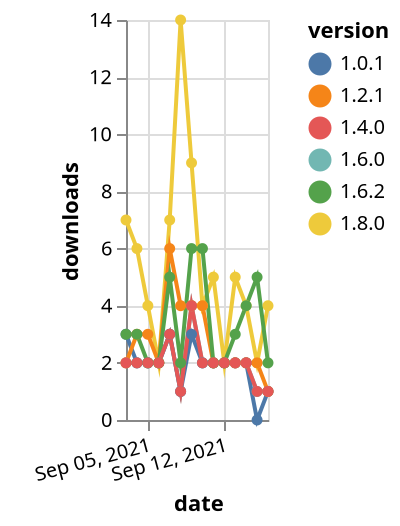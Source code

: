 {"$schema": "https://vega.github.io/schema/vega-lite/v5.json", "description": "A simple bar chart with embedded data.", "data": {"values": [{"date": "2021-09-03", "total": 1061, "delta": 2, "version": "1.6.0"}, {"date": "2021-09-04", "total": 1063, "delta": 2, "version": "1.6.0"}, {"date": "2021-09-05", "total": 1065, "delta": 2, "version": "1.6.0"}, {"date": "2021-09-06", "total": 1067, "delta": 2, "version": "1.6.0"}, {"date": "2021-09-07", "total": 1070, "delta": 3, "version": "1.6.0"}, {"date": "2021-09-08", "total": 1071, "delta": 1, "version": "1.6.0"}, {"date": "2021-09-09", "total": 1075, "delta": 4, "version": "1.6.0"}, {"date": "2021-09-10", "total": 1077, "delta": 2, "version": "1.6.0"}, {"date": "2021-09-11", "total": 1079, "delta": 2, "version": "1.6.0"}, {"date": "2021-09-12", "total": 1081, "delta": 2, "version": "1.6.0"}, {"date": "2021-09-13", "total": 1083, "delta": 2, "version": "1.6.0"}, {"date": "2021-09-14", "total": 1085, "delta": 2, "version": "1.6.0"}, {"date": "2021-09-15", "total": 1086, "delta": 1, "version": "1.6.0"}, {"date": "2021-09-16", "total": 1087, "delta": 1, "version": "1.6.0"}, {"date": "2021-09-03", "total": 378, "delta": 7, "version": "1.8.0"}, {"date": "2021-09-04", "total": 384, "delta": 6, "version": "1.8.0"}, {"date": "2021-09-05", "total": 388, "delta": 4, "version": "1.8.0"}, {"date": "2021-09-06", "total": 390, "delta": 2, "version": "1.8.0"}, {"date": "2021-09-07", "total": 397, "delta": 7, "version": "1.8.0"}, {"date": "2021-09-08", "total": 411, "delta": 14, "version": "1.8.0"}, {"date": "2021-09-09", "total": 420, "delta": 9, "version": "1.8.0"}, {"date": "2021-09-10", "total": 424, "delta": 4, "version": "1.8.0"}, {"date": "2021-09-11", "total": 429, "delta": 5, "version": "1.8.0"}, {"date": "2021-09-12", "total": 431, "delta": 2, "version": "1.8.0"}, {"date": "2021-09-13", "total": 436, "delta": 5, "version": "1.8.0"}, {"date": "2021-09-14", "total": 440, "delta": 4, "version": "1.8.0"}, {"date": "2021-09-15", "total": 442, "delta": 2, "version": "1.8.0"}, {"date": "2021-09-16", "total": 446, "delta": 4, "version": "1.8.0"}, {"date": "2021-09-03", "total": 1794, "delta": 3, "version": "1.0.1"}, {"date": "2021-09-04", "total": 1796, "delta": 2, "version": "1.0.1"}, {"date": "2021-09-05", "total": 1798, "delta": 2, "version": "1.0.1"}, {"date": "2021-09-06", "total": 1800, "delta": 2, "version": "1.0.1"}, {"date": "2021-09-07", "total": 1803, "delta": 3, "version": "1.0.1"}, {"date": "2021-09-08", "total": 1804, "delta": 1, "version": "1.0.1"}, {"date": "2021-09-09", "total": 1807, "delta": 3, "version": "1.0.1"}, {"date": "2021-09-10", "total": 1809, "delta": 2, "version": "1.0.1"}, {"date": "2021-09-11", "total": 1811, "delta": 2, "version": "1.0.1"}, {"date": "2021-09-12", "total": 1813, "delta": 2, "version": "1.0.1"}, {"date": "2021-09-13", "total": 1815, "delta": 2, "version": "1.0.1"}, {"date": "2021-09-14", "total": 1817, "delta": 2, "version": "1.0.1"}, {"date": "2021-09-15", "total": 1817, "delta": 0, "version": "1.0.1"}, {"date": "2021-09-16", "total": 1818, "delta": 1, "version": "1.0.1"}, {"date": "2021-09-03", "total": 2120, "delta": 2, "version": "1.2.1"}, {"date": "2021-09-04", "total": 2123, "delta": 3, "version": "1.2.1"}, {"date": "2021-09-05", "total": 2126, "delta": 3, "version": "1.2.1"}, {"date": "2021-09-06", "total": 2128, "delta": 2, "version": "1.2.1"}, {"date": "2021-09-07", "total": 2134, "delta": 6, "version": "1.2.1"}, {"date": "2021-09-08", "total": 2138, "delta": 4, "version": "1.2.1"}, {"date": "2021-09-09", "total": 2142, "delta": 4, "version": "1.2.1"}, {"date": "2021-09-10", "total": 2146, "delta": 4, "version": "1.2.1"}, {"date": "2021-09-11", "total": 2148, "delta": 2, "version": "1.2.1"}, {"date": "2021-09-12", "total": 2150, "delta": 2, "version": "1.2.1"}, {"date": "2021-09-13", "total": 2152, "delta": 2, "version": "1.2.1"}, {"date": "2021-09-14", "total": 2154, "delta": 2, "version": "1.2.1"}, {"date": "2021-09-15", "total": 2156, "delta": 2, "version": "1.2.1"}, {"date": "2021-09-16", "total": 2157, "delta": 1, "version": "1.2.1"}, {"date": "2021-09-03", "total": 692, "delta": 3, "version": "1.6.2"}, {"date": "2021-09-04", "total": 695, "delta": 3, "version": "1.6.2"}, {"date": "2021-09-05", "total": 697, "delta": 2, "version": "1.6.2"}, {"date": "2021-09-06", "total": 699, "delta": 2, "version": "1.6.2"}, {"date": "2021-09-07", "total": 704, "delta": 5, "version": "1.6.2"}, {"date": "2021-09-08", "total": 706, "delta": 2, "version": "1.6.2"}, {"date": "2021-09-09", "total": 712, "delta": 6, "version": "1.6.2"}, {"date": "2021-09-10", "total": 718, "delta": 6, "version": "1.6.2"}, {"date": "2021-09-11", "total": 720, "delta": 2, "version": "1.6.2"}, {"date": "2021-09-12", "total": 722, "delta": 2, "version": "1.6.2"}, {"date": "2021-09-13", "total": 725, "delta": 3, "version": "1.6.2"}, {"date": "2021-09-14", "total": 729, "delta": 4, "version": "1.6.2"}, {"date": "2021-09-15", "total": 734, "delta": 5, "version": "1.6.2"}, {"date": "2021-09-16", "total": 736, "delta": 2, "version": "1.6.2"}, {"date": "2021-09-03", "total": 1219, "delta": 2, "version": "1.4.0"}, {"date": "2021-09-04", "total": 1221, "delta": 2, "version": "1.4.0"}, {"date": "2021-09-05", "total": 1223, "delta": 2, "version": "1.4.0"}, {"date": "2021-09-06", "total": 1225, "delta": 2, "version": "1.4.0"}, {"date": "2021-09-07", "total": 1228, "delta": 3, "version": "1.4.0"}, {"date": "2021-09-08", "total": 1229, "delta": 1, "version": "1.4.0"}, {"date": "2021-09-09", "total": 1233, "delta": 4, "version": "1.4.0"}, {"date": "2021-09-10", "total": 1235, "delta": 2, "version": "1.4.0"}, {"date": "2021-09-11", "total": 1237, "delta": 2, "version": "1.4.0"}, {"date": "2021-09-12", "total": 1239, "delta": 2, "version": "1.4.0"}, {"date": "2021-09-13", "total": 1241, "delta": 2, "version": "1.4.0"}, {"date": "2021-09-14", "total": 1243, "delta": 2, "version": "1.4.0"}, {"date": "2021-09-15", "total": 1244, "delta": 1, "version": "1.4.0"}, {"date": "2021-09-16", "total": 1245, "delta": 1, "version": "1.4.0"}]}, "width": "container", "mark": {"type": "line", "point": {"filled": true}}, "encoding": {"x": {"field": "date", "type": "temporal", "timeUnit": "yearmonthdate", "title": "date", "axis": {"labelAngle": -15}}, "y": {"field": "delta", "type": "quantitative", "title": "downloads"}, "color": {"field": "version", "type": "nominal"}, "tooltip": {"field": "delta"}}}